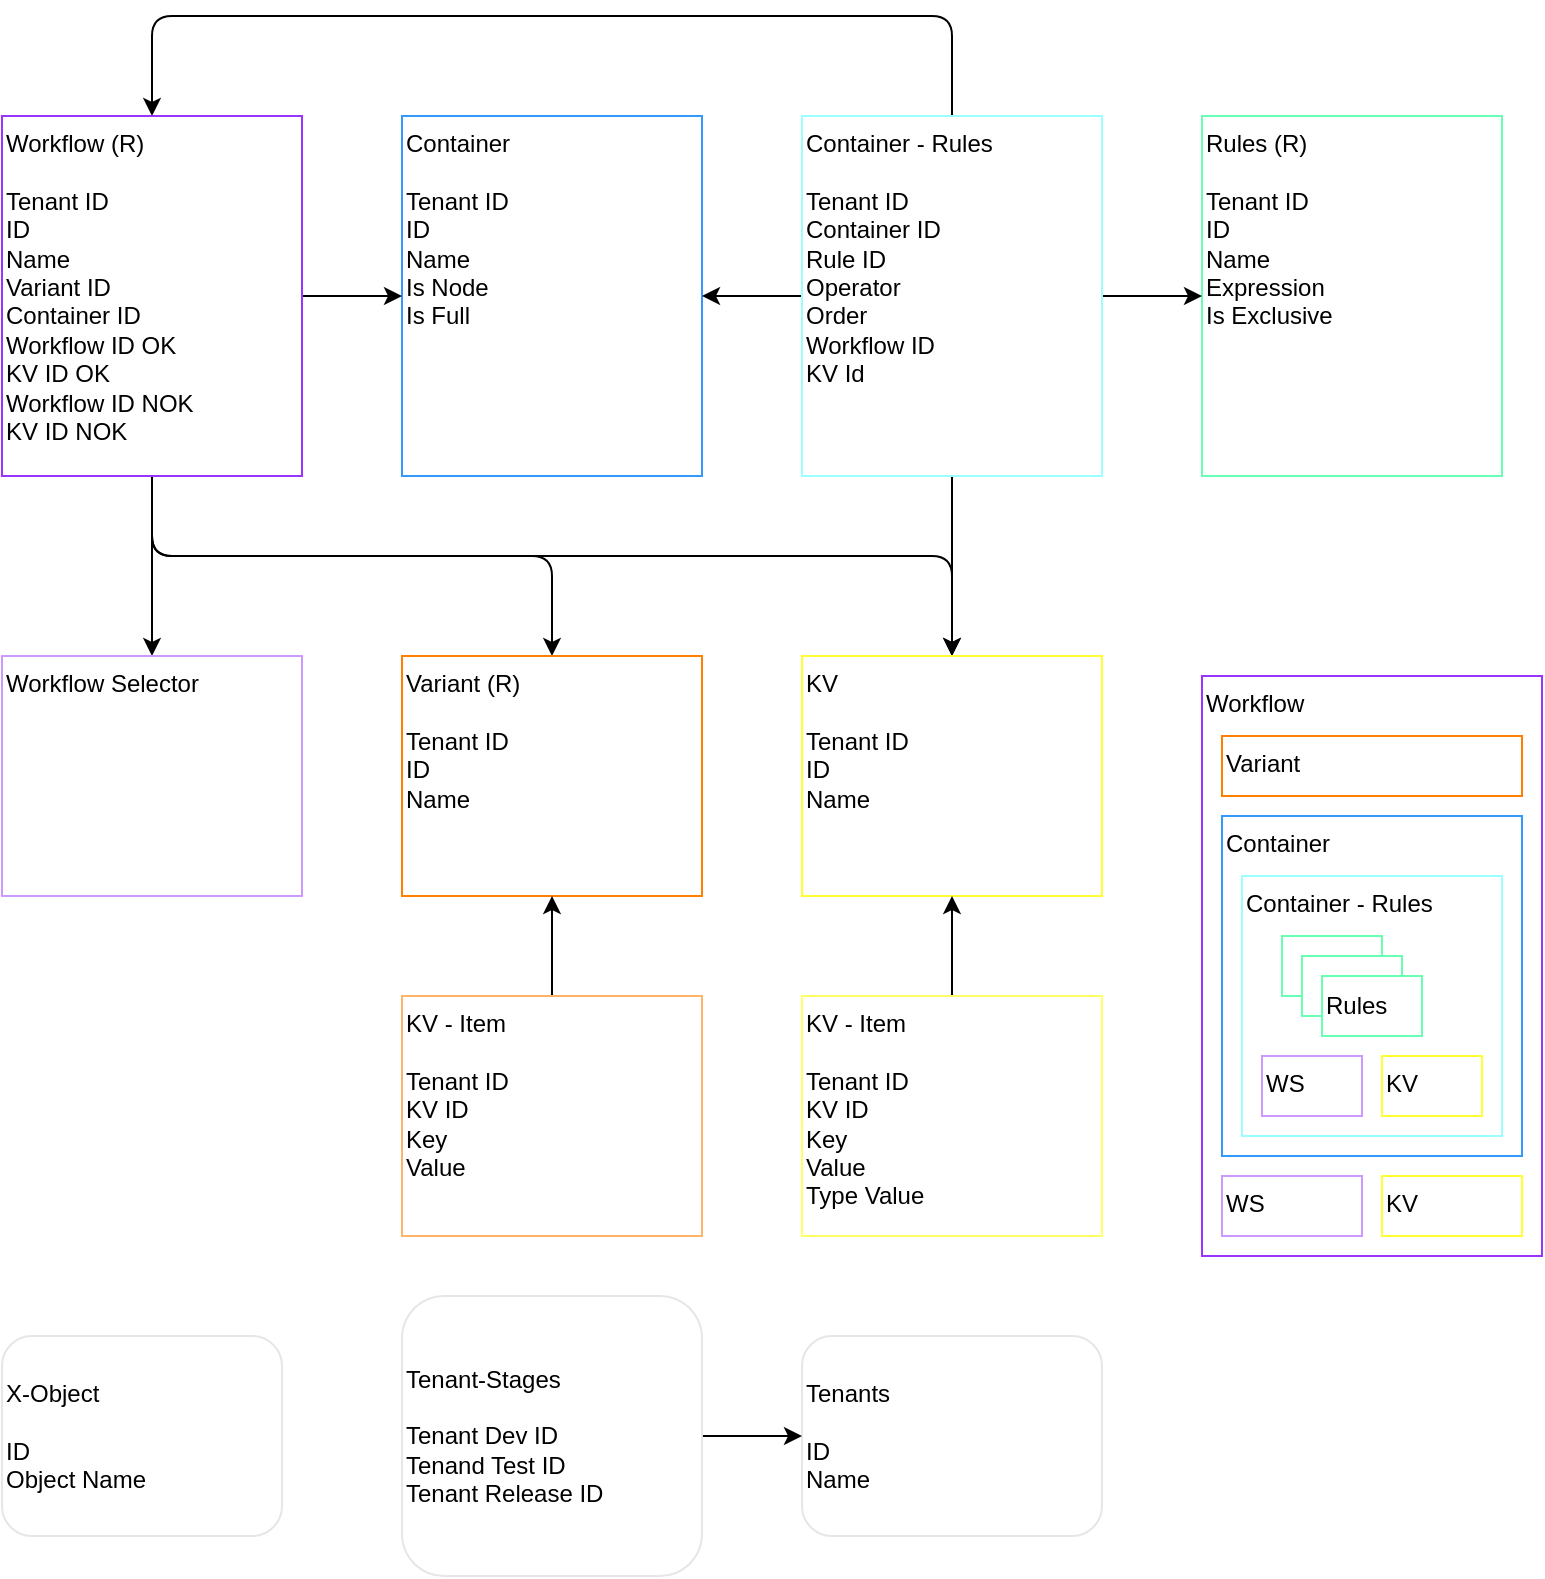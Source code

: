 <mxfile version="24.2.5" type="device">
  <diagram id="LyjKLWT2vN5_jiygnvpO" name="Connections">
    <mxGraphModel dx="1195" dy="703" grid="1" gridSize="10" guides="1" tooltips="1" connect="1" arrows="1" fold="1" page="1" pageScale="1" pageWidth="850" pageHeight="1100" math="0" shadow="0">
      <root>
        <mxCell id="0" />
        <mxCell id="1" parent="0" />
        <mxCell id="x4LhhQOtp3k74gzuuZu7-13" value="&lt;span style=&quot;&quot;&gt;Workflow&amp;nbsp;&lt;/span&gt;&lt;br style=&quot;&quot;&gt;&lt;span style=&quot;background-color: initial;&quot;&gt;&lt;br&gt;&lt;/span&gt;&lt;span style=&quot;background-color: initial;&quot;&gt;&lt;br&gt;&lt;/span&gt;" style="rounded=0;whiteSpace=wrap;html=1;strokeColor=#9933FF;align=left;verticalAlign=top;" vertex="1" parent="1">
          <mxGeometry x="640" y="400" width="170" height="290" as="geometry" />
        </mxCell>
        <mxCell id="IPaf2PD-h_m_kelB6yjr-1" value="X-Object&lt;br&gt;&lt;span style=&quot;background-color: initial;&quot;&gt;&lt;br&gt;ID&lt;/span&gt;&lt;br&gt;&lt;span style=&quot;background-color: initial;&quot;&gt;Object Name&lt;/span&gt;" style="rounded=1;whiteSpace=wrap;html=1;align=left;strokeColor=#E6E6E6;" parent="1" vertex="1">
          <mxGeometry x="40" y="730" width="140" height="100" as="geometry" />
        </mxCell>
        <mxCell id="IPaf2PD-h_m_kelB6yjr-2" value="&lt;span style=&quot;background-color: initial;&quot;&gt;Tenants&lt;/span&gt;&lt;br&gt;&lt;span style=&quot;background-color: initial;&quot;&gt;&lt;br&gt;ID&lt;/span&gt;&lt;br&gt;&lt;span style=&quot;background-color: initial;&quot;&gt;Name&lt;/span&gt;" style="rounded=1;whiteSpace=wrap;html=1;align=left;strokeColor=#E6E6E6;" parent="1" vertex="1">
          <mxGeometry x="440" y="730" width="150" height="100" as="geometry" />
        </mxCell>
        <mxCell id="IPaf2PD-h_m_kelB6yjr-4" style="edgeStyle=none;html=1;" parent="1" source="IPaf2PD-h_m_kelB6yjr-3" target="IPaf2PD-h_m_kelB6yjr-2" edge="1">
          <mxGeometry relative="1" as="geometry" />
        </mxCell>
        <mxCell id="IPaf2PD-h_m_kelB6yjr-3" value="&lt;span style=&quot;background-color: initial;&quot;&gt;Tenant-Stages&lt;/span&gt;&lt;br&gt;&lt;span style=&quot;background-color: initial;&quot;&gt;&lt;br&gt;Tenant Dev ID&lt;/span&gt;&lt;br&gt;&lt;span style=&quot;background-color: initial;&quot;&gt;Tenand Test ID&lt;/span&gt;&lt;br&gt;&lt;span style=&quot;background-color: initial;&quot;&gt;Tenant Release ID&lt;/span&gt;" style="rounded=1;whiteSpace=wrap;html=1;align=left;strokeColor=#E6E6E6;" parent="1" vertex="1">
          <mxGeometry x="240" y="710" width="150" height="140" as="geometry" />
        </mxCell>
        <mxCell id="IPaf2PD-h_m_kelB6yjr-6" value="&lt;span style=&quot;&quot;&gt;Rules (R)&lt;/span&gt;&lt;br style=&quot;&quot;&gt;&lt;span style=&quot;background-color: initial;&quot;&gt;&lt;br&gt;Tenant ID&lt;/span&gt;&lt;br style=&quot;&quot;&gt;&lt;span style=&quot;background-color: initial;&quot;&gt;ID&lt;/span&gt;&lt;br style=&quot;&quot;&gt;&lt;span style=&quot;background-color: initial;&quot;&gt;Name&lt;/span&gt;&lt;br style=&quot;&quot;&gt;&lt;span style=&quot;background-color: initial;&quot;&gt;Expression&lt;/span&gt;&lt;br style=&quot;&quot;&gt;&lt;span style=&quot;background-color: initial;&quot;&gt;Is Exclusive&lt;/span&gt;" style="rounded=0;whiteSpace=wrap;html=1;strokeColor=#66FFB3;align=left;verticalAlign=top;" parent="1" vertex="1">
          <mxGeometry x="640" y="120" width="150" height="180" as="geometry" />
        </mxCell>
        <mxCell id="IPaf2PD-h_m_kelB6yjr-7" value="&lt;span style=&quot;&quot;&gt;Container&lt;/span&gt;&lt;br style=&quot;&quot;&gt;&lt;span style=&quot;background-color: initial;&quot;&gt;&lt;br&gt;Tenant ID&lt;/span&gt;&lt;br style=&quot;&quot;&gt;&lt;span style=&quot;background-color: initial;&quot;&gt;ID&lt;/span&gt;&lt;br style=&quot;&quot;&gt;&lt;span style=&quot;background-color: initial;&quot;&gt;Name&lt;/span&gt;&lt;br style=&quot;&quot;&gt;&lt;span style=&quot;background-color: initial;&quot;&gt;Is Node&lt;br&gt;Is Full&lt;br&gt;&lt;/span&gt;" style="rounded=0;whiteSpace=wrap;html=1;strokeColor=#3399FF;align=left;verticalAlign=top;" parent="1" vertex="1">
          <mxGeometry x="240" y="120" width="150" height="180" as="geometry" />
        </mxCell>
        <mxCell id="IPaf2PD-h_m_kelB6yjr-32" style="edgeStyle=orthogonalEdgeStyle;html=1;elbow=vertical;" parent="1" source="IPaf2PD-h_m_kelB6yjr-8" target="IPaf2PD-h_m_kelB6yjr-7" edge="1">
          <mxGeometry relative="1" as="geometry" />
        </mxCell>
        <mxCell id="IPaf2PD-h_m_kelB6yjr-36" style="edgeStyle=orthogonalEdgeStyle;html=1;elbow=vertical;" parent="1" source="IPaf2PD-h_m_kelB6yjr-8" target="IPaf2PD-h_m_kelB6yjr-12" edge="1">
          <mxGeometry relative="1" as="geometry" />
        </mxCell>
        <mxCell id="IPaf2PD-h_m_kelB6yjr-39" style="edgeStyle=orthogonalEdgeStyle;html=1;entryX=0.5;entryY=0;entryDx=0;entryDy=0;elbow=vertical;" parent="1" source="IPaf2PD-h_m_kelB6yjr-8" target="IPaf2PD-h_m_kelB6yjr-11" edge="1">
          <mxGeometry relative="1" as="geometry">
            <Array as="points">
              <mxPoint x="515" y="70" />
              <mxPoint x="115" y="70" />
            </Array>
          </mxGeometry>
        </mxCell>
        <mxCell id="IPaf2PD-h_m_kelB6yjr-43" style="edgeStyle=orthogonalEdgeStyle;html=1;elbow=vertical;" parent="1" source="IPaf2PD-h_m_kelB6yjr-8" target="IPaf2PD-h_m_kelB6yjr-6" edge="1">
          <mxGeometry relative="1" as="geometry" />
        </mxCell>
        <mxCell id="IPaf2PD-h_m_kelB6yjr-8" value="&lt;span style=&quot;&quot;&gt;Container - Rules&lt;/span&gt;&lt;br style=&quot;&quot;&gt;&lt;span style=&quot;background-color: initial;&quot;&gt;&lt;br&gt;Tenant ID&lt;/span&gt;&lt;br style=&quot;&quot;&gt;&lt;span style=&quot;background-color: initial;&quot;&gt;Container ID&lt;br&gt;&lt;/span&gt;Rule ID&lt;br style=&quot;&quot;&gt;&lt;span style=&quot;background-color: initial;&quot;&gt;Operator&lt;/span&gt;&lt;br style=&quot;&quot;&gt;&lt;span style=&quot;background-color: initial;&quot;&gt;Order&lt;br&gt;Workflow ID&lt;br&gt;KV Id&lt;br&gt;&lt;/span&gt;" style="rounded=0;whiteSpace=wrap;html=1;strokeColor=#99FFFF;align=left;verticalAlign=top;" parent="1" vertex="1">
          <mxGeometry x="440" y="120" width="150" height="180" as="geometry" />
        </mxCell>
        <mxCell id="IPaf2PD-h_m_kelB6yjr-31" style="edgeStyle=orthogonalEdgeStyle;html=1;elbow=vertical;" parent="1" source="IPaf2PD-h_m_kelB6yjr-11" target="IPaf2PD-h_m_kelB6yjr-7" edge="1">
          <mxGeometry relative="1" as="geometry" />
        </mxCell>
        <mxCell id="IPaf2PD-h_m_kelB6yjr-37" style="edgeStyle=orthogonalEdgeStyle;html=1;elbow=vertical;" parent="1" source="IPaf2PD-h_m_kelB6yjr-11" target="IPaf2PD-h_m_kelB6yjr-12" edge="1">
          <mxGeometry relative="1" as="geometry">
            <Array as="points">
              <mxPoint x="115" y="340" />
              <mxPoint x="515" y="340" />
            </Array>
          </mxGeometry>
        </mxCell>
        <mxCell id="IPaf2PD-h_m_kelB6yjr-38" style="edgeStyle=orthogonalEdgeStyle;html=1;elbow=vertical;" parent="1" source="IPaf2PD-h_m_kelB6yjr-11" target="IPaf2PD-h_m_kelB6yjr-24" edge="1">
          <mxGeometry relative="1" as="geometry">
            <Array as="points">
              <mxPoint x="115" y="340" />
              <mxPoint x="315" y="340" />
            </Array>
          </mxGeometry>
        </mxCell>
        <mxCell id="x4LhhQOtp3k74gzuuZu7-17" style="edgeStyle=orthogonalEdgeStyle;rounded=0;orthogonalLoop=1;jettySize=auto;html=1;entryX=0.5;entryY=0;entryDx=0;entryDy=0;" edge="1" parent="1" source="IPaf2PD-h_m_kelB6yjr-11" target="x4LhhQOtp3k74gzuuZu7-16">
          <mxGeometry relative="1" as="geometry" />
        </mxCell>
        <mxCell id="IPaf2PD-h_m_kelB6yjr-11" value="&lt;span style=&quot;&quot;&gt;Workflow (R)&lt;/span&gt;&lt;br style=&quot;&quot;&gt;&lt;span style=&quot;background-color: initial;&quot;&gt;&lt;br&gt;Tenant ID&lt;/span&gt;&lt;br style=&quot;&quot;&gt;&lt;span style=&quot;background-color: initial;&quot;&gt;ID&lt;/span&gt;&lt;br style=&quot;&quot;&gt;&lt;span style=&quot;background-color: initial;&quot;&gt;Name&lt;/span&gt;&lt;br style=&quot;&quot;&gt;&lt;span style=&quot;background-color: initial;&quot;&gt;Variant ID&lt;br&gt;Container ID&lt;br&gt;Workflow ID OK&lt;br&gt;KV ID OK&lt;br&gt;&lt;/span&gt;Workflow ID NOK&lt;br&gt;KV ID NOK&lt;span style=&quot;background-color: initial;&quot;&gt;&lt;br&gt;&lt;/span&gt;" style="rounded=0;whiteSpace=wrap;html=1;strokeColor=#9933FF;align=left;verticalAlign=top;" parent="1" vertex="1">
          <mxGeometry x="40" y="120" width="150" height="180" as="geometry" />
        </mxCell>
        <mxCell id="IPaf2PD-h_m_kelB6yjr-12" value="&lt;span style=&quot;&quot;&gt;KV&lt;/span&gt;&lt;br style=&quot;&quot;&gt;&lt;span style=&quot;background-color: initial;&quot;&gt;&lt;br&gt;Tenant ID&lt;/span&gt;&lt;br style=&quot;&quot;&gt;&lt;span style=&quot;background-color: initial;&quot;&gt;ID&lt;/span&gt;&lt;br style=&quot;&quot;&gt;&lt;span style=&quot;background-color: initial;&quot;&gt;Name&lt;/span&gt;" style="rounded=0;whiteSpace=wrap;html=1;strokeColor=#FFFF33;align=left;fontStyle=0;verticalAlign=top;" parent="1" vertex="1">
          <mxGeometry x="440" y="390" width="150" height="120" as="geometry" />
        </mxCell>
        <mxCell id="IPaf2PD-h_m_kelB6yjr-41" style="edgeStyle=orthogonalEdgeStyle;html=1;elbow=vertical;" parent="1" source="IPaf2PD-h_m_kelB6yjr-13" target="IPaf2PD-h_m_kelB6yjr-12" edge="1">
          <mxGeometry relative="1" as="geometry" />
        </mxCell>
        <mxCell id="IPaf2PD-h_m_kelB6yjr-13" value="&lt;span style=&quot;&quot;&gt;KV - Item&lt;/span&gt;&lt;br style=&quot;&quot;&gt;&lt;span style=&quot;background-color: initial;&quot;&gt;&lt;br&gt;Tenant ID&lt;/span&gt;&lt;br style=&quot;&quot;&gt;&lt;span style=&quot;background-color: initial;&quot;&gt;KV ID&lt;br&gt;Key&lt;/span&gt;&lt;br style=&quot;&quot;&gt;&lt;span style=&quot;background-color: initial;&quot;&gt;Value&lt;br&gt;Type Value&lt;br&gt;&lt;/span&gt;" style="rounded=0;whiteSpace=wrap;html=1;strokeColor=#FFFF66;align=left;verticalAlign=top;" parent="1" vertex="1">
          <mxGeometry x="440" y="560" width="150" height="120" as="geometry" />
        </mxCell>
        <mxCell id="IPaf2PD-h_m_kelB6yjr-24" value="&lt;span style=&quot;&quot;&gt;Variant (R)&lt;/span&gt;&lt;br style=&quot;&quot;&gt;&lt;span style=&quot;background-color: initial;&quot;&gt;&lt;br&gt;Tenant ID&lt;/span&gt;&lt;br style=&quot;&quot;&gt;&lt;span style=&quot;background-color: initial;&quot;&gt;ID&lt;/span&gt;&lt;br style=&quot;&quot;&gt;&lt;span style=&quot;background-color: initial;&quot;&gt;Name&lt;/span&gt;" style="rounded=0;whiteSpace=wrap;html=1;strokeColor=#FF8000;align=left;fontStyle=0;verticalAlign=top;" parent="1" vertex="1">
          <mxGeometry x="240" y="390" width="150" height="120" as="geometry" />
        </mxCell>
        <mxCell id="IPaf2PD-h_m_kelB6yjr-42" style="edgeStyle=orthogonalEdgeStyle;html=1;elbow=vertical;" parent="1" source="IPaf2PD-h_m_kelB6yjr-25" target="IPaf2PD-h_m_kelB6yjr-24" edge="1">
          <mxGeometry relative="1" as="geometry" />
        </mxCell>
        <mxCell id="IPaf2PD-h_m_kelB6yjr-25" value="&lt;span style=&quot;&quot;&gt;KV - Item&lt;/span&gt;&lt;br style=&quot;&quot;&gt;&lt;span style=&quot;background-color: initial;&quot;&gt;&lt;br&gt;Tenant ID&lt;/span&gt;&lt;br style=&quot;&quot;&gt;&lt;span style=&quot;background-color: initial;&quot;&gt;KV ID&lt;br&gt;Key&lt;/span&gt;&lt;br style=&quot;&quot;&gt;&lt;span style=&quot;background-color: initial;&quot;&gt;Value&lt;br&gt;&lt;/span&gt;" style="rounded=0;whiteSpace=wrap;html=1;strokeColor=#FFB366;align=left;verticalAlign=top;" parent="1" vertex="1">
          <mxGeometry x="240" y="560" width="150" height="120" as="geometry" />
        </mxCell>
        <mxCell id="x4LhhQOtp3k74gzuuZu7-1" value="&lt;span style=&quot;&quot;&gt;Container&lt;/span&gt;&lt;br style=&quot;&quot;&gt;&lt;span style=&quot;background-color: initial;&quot;&gt;&lt;br&gt;&lt;/span&gt;&lt;div&gt;&lt;span style=&quot;background-color: initial;&quot;&gt;&lt;br&gt;&lt;/span&gt;&lt;/div&gt;&lt;div&gt;&lt;span style=&quot;background-color: initial;&quot;&gt;&lt;br&gt;&lt;/span&gt;&lt;/div&gt;&lt;div&gt;&lt;span style=&quot;background-color: initial;&quot;&gt;&lt;br&gt;&lt;/span&gt;&lt;/div&gt;&lt;div&gt;&lt;span style=&quot;background-color: initial;&quot;&gt;&lt;br&gt;&lt;/span&gt;&lt;/div&gt;&lt;div&gt;&lt;span style=&quot;background-color: initial;&quot;&gt;&lt;br&gt;&lt;/span&gt;&lt;/div&gt;&lt;div&gt;&lt;span style=&quot;background-color: initial;&quot;&gt;&lt;br&gt;&lt;/span&gt;&lt;/div&gt;&lt;div&gt;&lt;span style=&quot;background-color: initial;&quot;&gt;&lt;br&gt;&lt;/span&gt;&lt;/div&gt;&lt;div&gt;&lt;span style=&quot;background-color: initial;&quot;&gt;&lt;br&gt;&lt;/span&gt;&lt;/div&gt;&lt;div&gt;&lt;br&gt;&lt;/div&gt;" style="rounded=0;whiteSpace=wrap;html=1;strokeColor=#3399FF;align=left;verticalAlign=top;" vertex="1" parent="1">
          <mxGeometry x="650" y="470" width="150" height="170" as="geometry" />
        </mxCell>
        <mxCell id="x4LhhQOtp3k74gzuuZu7-6" value="&lt;span style=&quot;&quot;&gt;Container - Rules&lt;/span&gt;&lt;br style=&quot;&quot;&gt;&lt;br&gt;&lt;br&gt;&lt;br&gt;&lt;br&gt;&lt;br style=&quot;&quot;&gt;&lt;span style=&quot;background-color: initial;&quot;&gt;&amp;nbsp;&lt;/span&gt;&lt;span style=&quot;background-color: initial;&quot;&gt;&lt;br&gt;&lt;/span&gt;" style="rounded=0;whiteSpace=wrap;html=1;strokeColor=#99FFFF;align=left;verticalAlign=top;" vertex="1" parent="1">
          <mxGeometry x="660" y="500" width="130" height="130" as="geometry" />
        </mxCell>
        <mxCell id="x4LhhQOtp3k74gzuuZu7-12" value="" style="group" vertex="1" connectable="0" parent="1">
          <mxGeometry x="680" y="530" width="70" height="50" as="geometry" />
        </mxCell>
        <mxCell id="x4LhhQOtp3k74gzuuZu7-9" value="" style="rounded=0;whiteSpace=wrap;html=1;strokeColor=#66FFB3;align=left;verticalAlign=middle;" vertex="1" parent="x4LhhQOtp3k74gzuuZu7-12">
          <mxGeometry width="50" height="30" as="geometry" />
        </mxCell>
        <mxCell id="x4LhhQOtp3k74gzuuZu7-10" value="" style="rounded=0;whiteSpace=wrap;html=1;strokeColor=#66FFB3;align=left;verticalAlign=middle;" vertex="1" parent="x4LhhQOtp3k74gzuuZu7-12">
          <mxGeometry x="10" y="10" width="50" height="30" as="geometry" />
        </mxCell>
        <mxCell id="x4LhhQOtp3k74gzuuZu7-11" value="&lt;span style=&quot;&quot;&gt;Rules&lt;/span&gt;" style="rounded=0;whiteSpace=wrap;html=1;strokeColor=#66FFB3;align=left;verticalAlign=middle;" vertex="1" parent="x4LhhQOtp3k74gzuuZu7-12">
          <mxGeometry x="20" y="20" width="50" height="30" as="geometry" />
        </mxCell>
        <mxCell id="x4LhhQOtp3k74gzuuZu7-14" value="&lt;span style=&quot;&quot;&gt;Variant&lt;/span&gt;" style="rounded=0;whiteSpace=wrap;html=1;strokeColor=#FF8000;align=left;fontStyle=0;verticalAlign=top;" vertex="1" parent="1">
          <mxGeometry x="650" y="430" width="150" height="30" as="geometry" />
        </mxCell>
        <mxCell id="x4LhhQOtp3k74gzuuZu7-15" value="&lt;span style=&quot;&quot;&gt;KV&lt;/span&gt;" style="rounded=0;whiteSpace=wrap;html=1;strokeColor=#FFFF33;align=left;fontStyle=0;verticalAlign=top;" vertex="1" parent="1">
          <mxGeometry x="730" y="590" width="50" height="30" as="geometry" />
        </mxCell>
        <mxCell id="x4LhhQOtp3k74gzuuZu7-16" value="&lt;span style=&quot;&quot;&gt;Workflow Selector&lt;/span&gt;&lt;span style=&quot;background-color: initial;&quot;&gt;&lt;br&gt;&lt;/span&gt;" style="rounded=0;whiteSpace=wrap;html=1;strokeColor=#CC99FF;align=left;verticalAlign=top;" vertex="1" parent="1">
          <mxGeometry x="40" y="390" width="150" height="120" as="geometry" />
        </mxCell>
        <mxCell id="x4LhhQOtp3k74gzuuZu7-18" value="WS" style="rounded=0;whiteSpace=wrap;html=1;strokeColor=#CC99FF;align=left;verticalAlign=top;" vertex="1" parent="1">
          <mxGeometry x="670" y="590" width="50" height="30" as="geometry" />
        </mxCell>
        <mxCell id="x4LhhQOtp3k74gzuuZu7-19" value="&lt;span style=&quot;&quot;&gt;KV&lt;/span&gt;" style="rounded=0;whiteSpace=wrap;html=1;strokeColor=#FFFF33;align=left;fontStyle=0;verticalAlign=top;" vertex="1" parent="1">
          <mxGeometry x="730" y="650" width="70" height="30" as="geometry" />
        </mxCell>
        <mxCell id="x4LhhQOtp3k74gzuuZu7-20" value="WS" style="rounded=0;whiteSpace=wrap;html=1;strokeColor=#CC99FF;align=left;verticalAlign=top;" vertex="1" parent="1">
          <mxGeometry x="650" y="650" width="70" height="30" as="geometry" />
        </mxCell>
      </root>
    </mxGraphModel>
  </diagram>
</mxfile>
